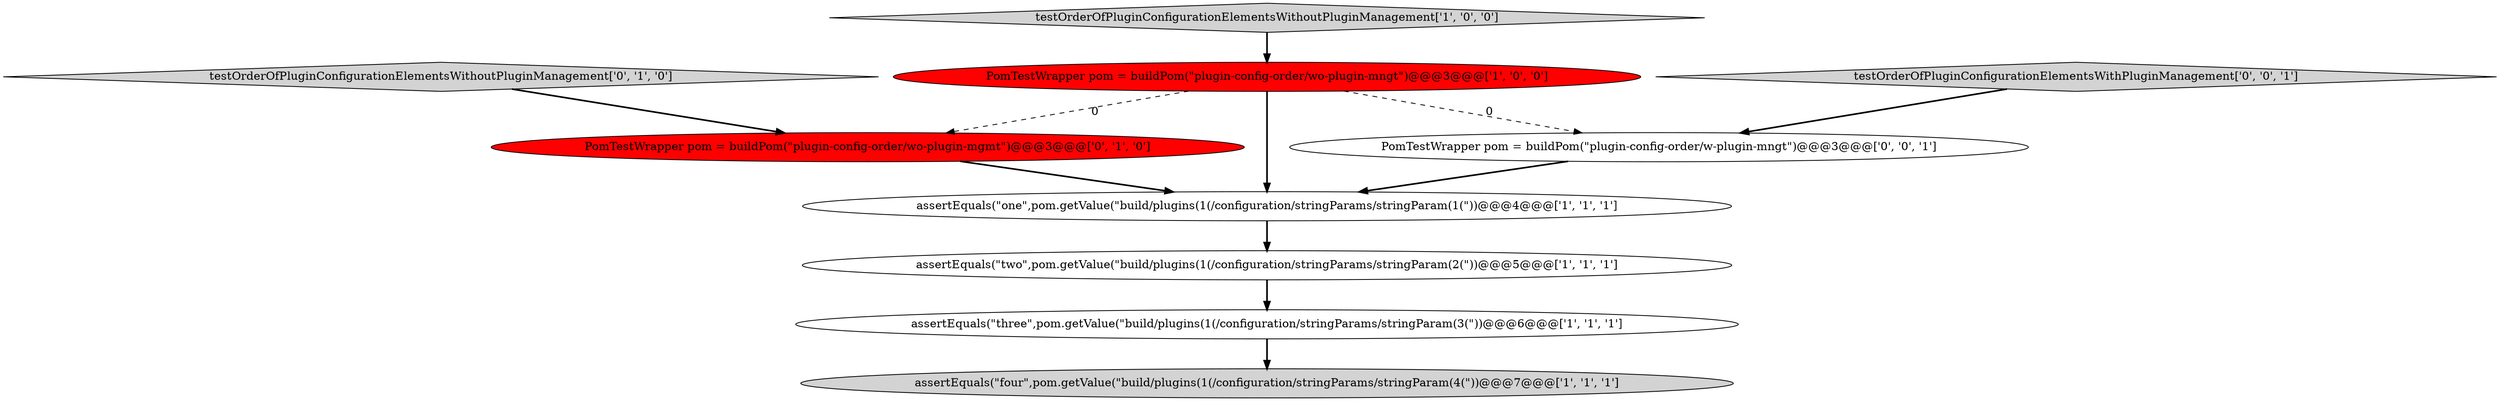 digraph {
7 [style = filled, label = "testOrderOfPluginConfigurationElementsWithoutPluginManagement['0', '1', '0']", fillcolor = lightgray, shape = diamond image = "AAA0AAABBB2BBB"];
9 [style = filled, label = "testOrderOfPluginConfigurationElementsWithPluginManagement['0', '0', '1']", fillcolor = lightgray, shape = diamond image = "AAA0AAABBB3BBB"];
5 [style = filled, label = "assertEquals(\"four\",pom.getValue(\"build/plugins(1(/configuration/stringParams/stringParam(4(\"))@@@7@@@['1', '1', '1']", fillcolor = lightgray, shape = ellipse image = "AAA0AAABBB1BBB"];
4 [style = filled, label = "assertEquals(\"two\",pom.getValue(\"build/plugins(1(/configuration/stringParams/stringParam(2(\"))@@@5@@@['1', '1', '1']", fillcolor = white, shape = ellipse image = "AAA0AAABBB1BBB"];
8 [style = filled, label = "PomTestWrapper pom = buildPom(\"plugin-config-order/w-plugin-mngt\")@@@3@@@['0', '0', '1']", fillcolor = white, shape = ellipse image = "AAA0AAABBB3BBB"];
2 [style = filled, label = "testOrderOfPluginConfigurationElementsWithoutPluginManagement['1', '0', '0']", fillcolor = lightgray, shape = diamond image = "AAA0AAABBB1BBB"];
6 [style = filled, label = "PomTestWrapper pom = buildPom(\"plugin-config-order/wo-plugin-mgmt\")@@@3@@@['0', '1', '0']", fillcolor = red, shape = ellipse image = "AAA1AAABBB2BBB"];
1 [style = filled, label = "assertEquals(\"one\",pom.getValue(\"build/plugins(1(/configuration/stringParams/stringParam(1(\"))@@@4@@@['1', '1', '1']", fillcolor = white, shape = ellipse image = "AAA0AAABBB1BBB"];
3 [style = filled, label = "PomTestWrapper pom = buildPom(\"plugin-config-order/wo-plugin-mngt\")@@@3@@@['1', '0', '0']", fillcolor = red, shape = ellipse image = "AAA1AAABBB1BBB"];
0 [style = filled, label = "assertEquals(\"three\",pom.getValue(\"build/plugins(1(/configuration/stringParams/stringParam(3(\"))@@@6@@@['1', '1', '1']", fillcolor = white, shape = ellipse image = "AAA0AAABBB1BBB"];
8->1 [style = bold, label=""];
6->1 [style = bold, label=""];
3->8 [style = dashed, label="0"];
1->4 [style = bold, label=""];
3->6 [style = dashed, label="0"];
7->6 [style = bold, label=""];
3->1 [style = bold, label=""];
9->8 [style = bold, label=""];
2->3 [style = bold, label=""];
4->0 [style = bold, label=""];
0->5 [style = bold, label=""];
}
